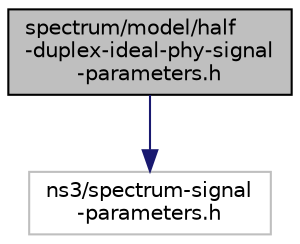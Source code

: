 digraph "spectrum/model/half-duplex-ideal-phy-signal-parameters.h"
{
  edge [fontname="Helvetica",fontsize="10",labelfontname="Helvetica",labelfontsize="10"];
  node [fontname="Helvetica",fontsize="10",shape=record];
  Node1 [label="spectrum/model/half\l-duplex-ideal-phy-signal\l-parameters.h",height=0.2,width=0.4,color="black", fillcolor="grey75", style="filled", fontcolor="black"];
  Node1 -> Node2 [color="midnightblue",fontsize="10",style="solid"];
  Node2 [label="ns3/spectrum-signal\l-parameters.h",height=0.2,width=0.4,color="grey75", fillcolor="white", style="filled"];
}
